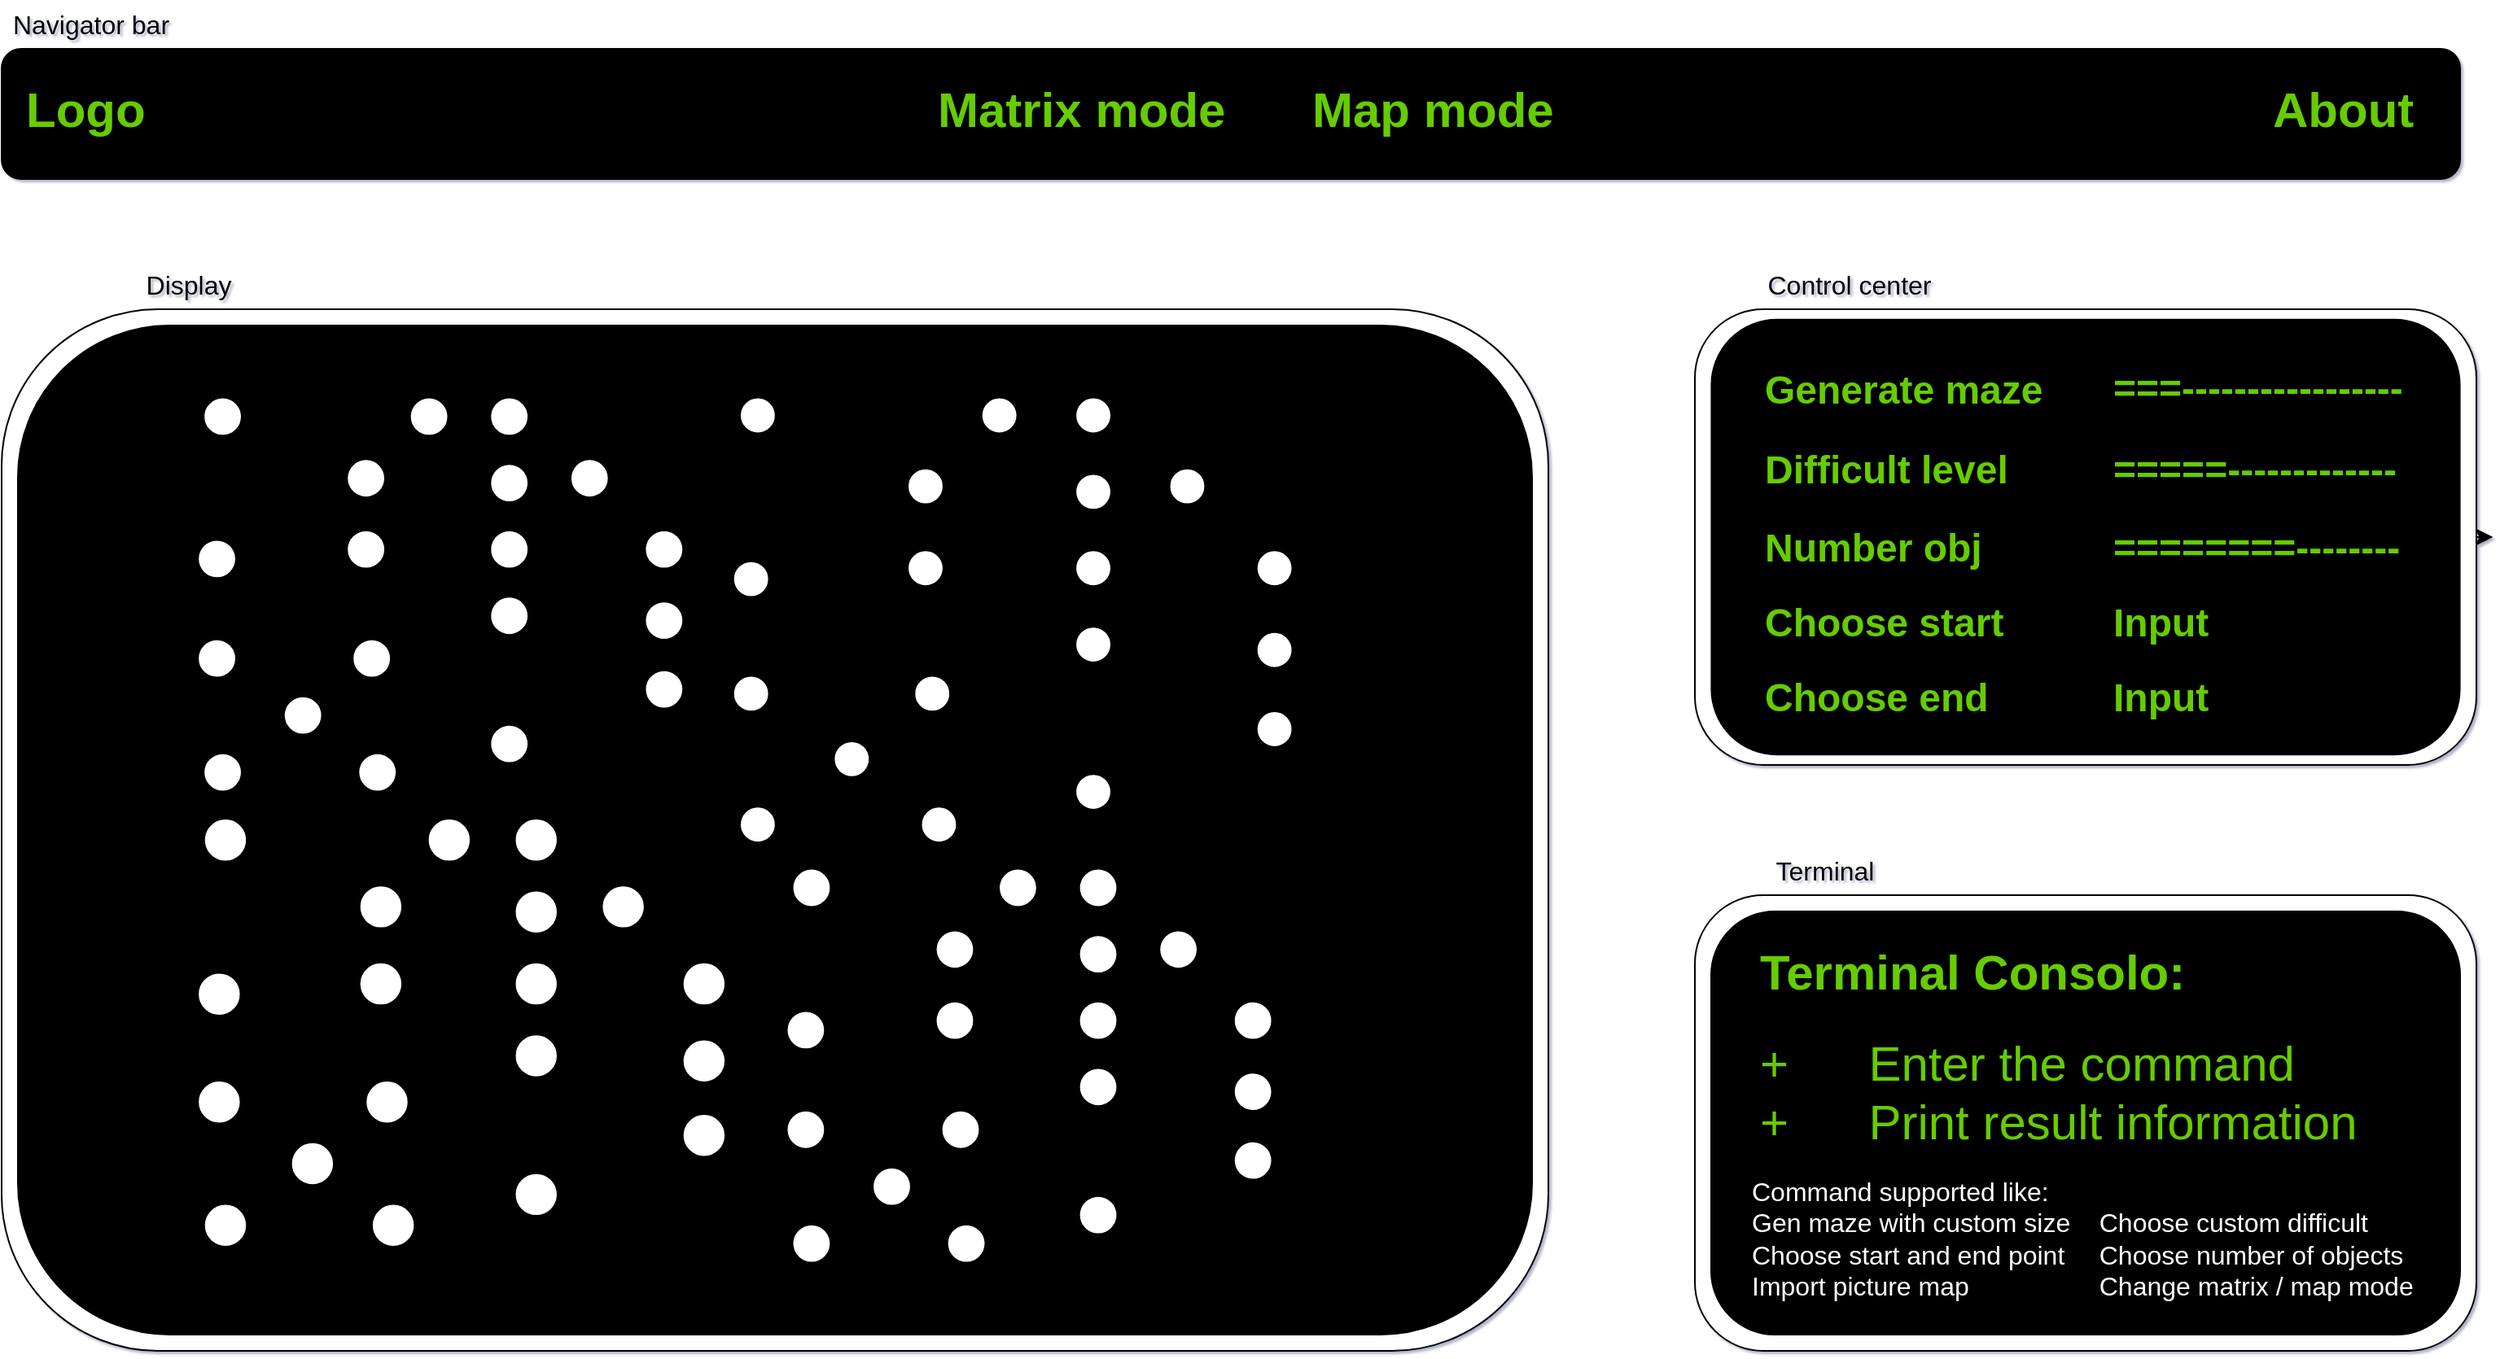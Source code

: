 <mxfile version="22.1.2" type="device">
  <diagram id="f-ujsQlKyLTTgw8P4Rnh" name="Main page">
    <mxGraphModel dx="4216" dy="1314" grid="1" gridSize="10" guides="1" tooltips="1" connect="1" arrows="1" fold="1" page="1" pageScale="1" pageWidth="1600" pageHeight="900" background="none" math="0" shadow="1">
      <root>
        <mxCell id="0" />
        <mxCell id="1" parent="0" />
        <mxCell id="HY5MIlHpiNVSWTgYacrG-8" value="" style="rounded=1;whiteSpace=wrap;html=1;fontSize=16;fillColor=#000000;" parent="1" vertex="1">
          <mxGeometry x="-1560" y="40" width="1510" height="80" as="geometry" />
        </mxCell>
        <mxCell id="HY5MIlHpiNVSWTgYacrG-10" value="&lt;h1 style=&quot;font-size: 30px;&quot;&gt;&lt;font color=&quot;#66cc00&quot;&gt;&lt;span style=&quot;background-color: rgb(0, 0, 0);&quot;&gt;Logo&lt;/span&gt;&lt;/font&gt;&lt;/h1&gt;" style="text;html=1;strokeColor=none;fillColor=none;spacing=5;spacingTop=-20;whiteSpace=wrap;overflow=hidden;rounded=0;fontSize=16;" parent="1" vertex="1">
          <mxGeometry x="-1550" y="50" width="100" height="60" as="geometry" />
        </mxCell>
        <mxCell id="HY5MIlHpiNVSWTgYacrG-78" value="" style="group" parent="1" vertex="1" connectable="0">
          <mxGeometry x="-520" y="560" width="480" height="280" as="geometry" />
        </mxCell>
        <mxCell id="HY5MIlHpiNVSWTgYacrG-5" value="" style="rounded=1;whiteSpace=wrap;html=1;fontSize=16;" parent="HY5MIlHpiNVSWTgYacrG-78" vertex="1">
          <mxGeometry width="480" height="280.0" as="geometry" />
        </mxCell>
        <mxCell id="HY5MIlHpiNVSWTgYacrG-7" value="" style="rounded=1;whiteSpace=wrap;html=1;fontSize=16;fillColor=#000000;" parent="HY5MIlHpiNVSWTgYacrG-78" vertex="1">
          <mxGeometry x="10" y="10" width="460" height="260" as="geometry" />
        </mxCell>
        <mxCell id="HY5MIlHpiNVSWTgYacrG-6" value="&lt;h1 style=&quot;font-size: 30px;&quot;&gt;&lt;font color=&quot;#66cc00&quot; style=&quot;font-size: 30px; background-color: rgb(0, 0, 0);&quot;&gt;Terminal Consolo:&lt;/font&gt;&lt;/h1&gt;&lt;div style=&quot;font-size: 30px;&quot;&gt;&lt;font color=&quot;#66cc00&quot; style=&quot;font-size: 30px; background-color: rgb(0, 0, 0);&quot;&gt;+&lt;span style=&quot;white-space: pre;&quot;&gt;&#x9;&lt;/span&gt;Enter the command&lt;/font&gt;&lt;/div&gt;&lt;div style=&quot;font-size: 30px;&quot;&gt;&lt;font color=&quot;#66cc00&quot; style=&quot;font-size: 30px; background-color: rgb(0, 0, 0);&quot;&gt;+&lt;span style=&quot;white-space: pre;&quot;&gt;&#x9;&lt;/span&gt;Print&amp;nbsp;result information&lt;/font&gt;&lt;/div&gt;" style="text;html=1;strokeColor=none;fillColor=none;spacing=5;spacingTop=-20;whiteSpace=wrap;overflow=hidden;rounded=0;fontSize=16;container=1;" parent="HY5MIlHpiNVSWTgYacrG-78" vertex="1">
          <mxGeometry x="35.0" y="20" width="412.5" height="221.02" as="geometry" />
        </mxCell>
        <mxCell id="CQpmv6fjkkNn1kjQWfjV-108" value="Command supported like:&amp;nbsp;&lt;br&gt;Gen maze with custom size&lt;span style=&quot;white-space: pre;&quot;&gt;&#x9;&lt;/span&gt;Choose custom difficult&lt;br&gt;Choose start and end point&amp;nbsp;&lt;span style=&quot;white-space: pre;&quot;&gt;&#x9;&lt;/span&gt;Choose number of objects&lt;br&gt;Import picture map&lt;span style=&quot;white-space: pre;&quot;&gt;&#x9;&lt;/span&gt;&lt;span style=&quot;white-space: pre;&quot;&gt;&#x9;&lt;/span&gt;&lt;span style=&quot;white-space: pre;&quot;&gt;&#x9;&lt;/span&gt;Change matrix / map mode&amp;nbsp;" style="text;html=1;align=left;verticalAlign=middle;whiteSpace=wrap;rounded=0;fontSize=16;fontColor=#FFFFFF;" parent="HY5MIlHpiNVSWTgYacrG-6" vertex="1">
          <mxGeometry x="-2.5" y="150.82" width="415" height="80" as="geometry" />
        </mxCell>
        <mxCell id="HY5MIlHpiNVSWTgYacrG-105" value="" style="group" parent="1" vertex="1" connectable="0">
          <mxGeometry x="-1560" y="200" width="950" height="640" as="geometry" />
        </mxCell>
        <mxCell id="HY5MIlHpiNVSWTgYacrG-75" value="" style="group" parent="HY5MIlHpiNVSWTgYacrG-105" vertex="1" connectable="0">
          <mxGeometry width="950" height="640.0" as="geometry" />
        </mxCell>
        <mxCell id="HY5MIlHpiNVSWTgYacrG-1" value="" style="rounded=1;whiteSpace=wrap;html=1;fontSize=16;" parent="HY5MIlHpiNVSWTgYacrG-75" vertex="1">
          <mxGeometry width="950" height="640.0" as="geometry" />
        </mxCell>
        <mxCell id="HY5MIlHpiNVSWTgYacrG-11" value="" style="rounded=1;whiteSpace=wrap;html=1;fontSize=16;fillColor=#000000;" parent="HY5MIlHpiNVSWTgYacrG-75" vertex="1">
          <mxGeometry x="10" y="10" width="930" height="620" as="geometry" />
        </mxCell>
        <mxCell id="HY5MIlHpiNVSWTgYacrG-104" value="" style="group" parent="HY5MIlHpiNVSWTgYacrG-105" vertex="1" connectable="0">
          <mxGeometry x="120.564" y="54.289" width="779.957" height="533.81" as="geometry" />
        </mxCell>
        <mxCell id="HY5MIlHpiNVSWTgYacrG-54" value="" style="ellipse;whiteSpace=wrap;html=1;aspect=fixed;fontSize=16;container=0;" parent="HY5MIlHpiNVSWTgYacrG-104" vertex="1">
          <mxGeometry x="332.919" width="21.917" height="21.917" as="geometry" />
        </mxCell>
        <mxCell id="HY5MIlHpiNVSWTgYacrG-55" value="" style="ellipse;whiteSpace=wrap;html=1;aspect=fixed;fontSize=16;container=0;" parent="HY5MIlHpiNVSWTgYacrG-104" vertex="1">
          <mxGeometry x="328.797" y="100.559" width="21.917" height="21.917" as="geometry" />
        </mxCell>
        <mxCell id="HY5MIlHpiNVSWTgYacrG-56" value="" style="ellipse;whiteSpace=wrap;html=1;aspect=fixed;fontSize=16;container=0;" parent="HY5MIlHpiNVSWTgYacrG-104" vertex="1">
          <mxGeometry x="440.084" y="170.951" width="21.917" height="21.917" as="geometry" />
        </mxCell>
        <mxCell id="HY5MIlHpiNVSWTgYacrG-57" value="" style="ellipse;whiteSpace=wrap;html=1;aspect=fixed;fontSize=16;container=0;" parent="HY5MIlHpiNVSWTgYacrG-104" vertex="1">
          <mxGeometry x="435.962" y="93.855" width="21.917" height="21.917" as="geometry" />
        </mxCell>
        <mxCell id="HY5MIlHpiNVSWTgYacrG-58" value="" style="ellipse;whiteSpace=wrap;html=1;aspect=fixed;fontSize=16;direction=south;container=0;" parent="HY5MIlHpiNVSWTgYacrG-104" vertex="1">
          <mxGeometry x="435.962" y="43.576" width="21.917" height="21.917" as="geometry" />
        </mxCell>
        <mxCell id="HY5MIlHpiNVSWTgYacrG-59" value="" style="ellipse;whiteSpace=wrap;html=1;aspect=fixed;fontSize=16;container=0;" parent="HY5MIlHpiNVSWTgYacrG-104" vertex="1">
          <mxGeometry x="539.005" y="93.855" width="21.917" height="21.917" as="geometry" />
        </mxCell>
        <mxCell id="HY5MIlHpiNVSWTgYacrG-60" value="" style="ellipse;whiteSpace=wrap;html=1;aspect=fixed;fontSize=16;container=0;" parent="HY5MIlHpiNVSWTgYacrG-104" vertex="1">
          <mxGeometry x="481.301" width="21.917" height="21.917" as="geometry" />
        </mxCell>
        <mxCell id="HY5MIlHpiNVSWTgYacrG-61" value="" style="ellipse;whiteSpace=wrap;html=1;aspect=fixed;fontSize=16;container=0;" parent="HY5MIlHpiNVSWTgYacrG-104" vertex="1">
          <mxGeometry x="539.005" y="46.928" width="21.917" height="21.917" as="geometry" />
        </mxCell>
        <mxCell id="HY5MIlHpiNVSWTgYacrG-62" value="" style="ellipse;whiteSpace=wrap;html=1;aspect=fixed;fontSize=16;container=0;" parent="HY5MIlHpiNVSWTgYacrG-104" vertex="1">
          <mxGeometry x="539.005" width="21.917" height="21.917" as="geometry" />
        </mxCell>
        <mxCell id="HY5MIlHpiNVSWTgYacrG-63" value="" style="ellipse;whiteSpace=wrap;html=1;aspect=fixed;fontSize=16;container=0;" parent="HY5MIlHpiNVSWTgYacrG-104" vertex="1">
          <mxGeometry x="444.205" y="251.399" width="21.917" height="21.917" as="geometry" />
        </mxCell>
        <mxCell id="HY5MIlHpiNVSWTgYacrG-64" value="" style="ellipse;whiteSpace=wrap;html=1;aspect=fixed;fontSize=16;container=0;" parent="HY5MIlHpiNVSWTgYacrG-104" vertex="1">
          <mxGeometry x="390.623" y="211.175" width="21.917" height="21.917" as="geometry" />
        </mxCell>
        <mxCell id="HY5MIlHpiNVSWTgYacrG-65" value="" style="ellipse;whiteSpace=wrap;html=1;aspect=fixed;fontSize=16;container=0;" parent="HY5MIlHpiNVSWTgYacrG-104" vertex="1">
          <mxGeometry x="332.919" y="251.399" width="21.917" height="21.917" as="geometry" />
        </mxCell>
        <mxCell id="HY5MIlHpiNVSWTgYacrG-66" value="" style="ellipse;whiteSpace=wrap;html=1;aspect=fixed;fontSize=16;container=0;" parent="HY5MIlHpiNVSWTgYacrG-104" vertex="1">
          <mxGeometry x="539.005" y="231.287" width="21.917" height="21.917" as="geometry" />
        </mxCell>
        <mxCell id="HY5MIlHpiNVSWTgYacrG-67" value="" style="ellipse;whiteSpace=wrap;html=1;aspect=fixed;fontSize=16;container=0;" parent="HY5MIlHpiNVSWTgYacrG-104" vertex="1">
          <mxGeometry x="596.709" y="43.576" width="21.917" height="21.917" as="geometry" />
        </mxCell>
        <mxCell id="HY5MIlHpiNVSWTgYacrG-68" value="" style="ellipse;whiteSpace=wrap;html=1;aspect=fixed;fontSize=16;container=0;" parent="HY5MIlHpiNVSWTgYacrG-104" vertex="1">
          <mxGeometry x="650.292" y="192.739" width="21.917" height="21.917" as="geometry" />
        </mxCell>
        <mxCell id="HY5MIlHpiNVSWTgYacrG-69" value="" style="ellipse;whiteSpace=wrap;html=1;aspect=fixed;fontSize=16;container=0;" parent="HY5MIlHpiNVSWTgYacrG-104" vertex="1">
          <mxGeometry x="650.292" y="144.135" width="21.917" height="21.917" as="geometry" />
        </mxCell>
        <mxCell id="HY5MIlHpiNVSWTgYacrG-70" value="" style="ellipse;whiteSpace=wrap;html=1;aspect=fixed;fontSize=16;container=0;" parent="HY5MIlHpiNVSWTgYacrG-104" vertex="1">
          <mxGeometry x="650.292" y="93.855" width="21.917" height="21.917" as="geometry" />
        </mxCell>
        <mxCell id="HY5MIlHpiNVSWTgYacrG-71" value="" style="ellipse;whiteSpace=wrap;html=1;aspect=fixed;fontSize=16;container=0;" parent="HY5MIlHpiNVSWTgYacrG-104" vertex="1">
          <mxGeometry x="328.797" y="170.951" width="21.917" height="21.917" as="geometry" />
        </mxCell>
        <mxCell id="HY5MIlHpiNVSWTgYacrG-72" value="" style="ellipse;whiteSpace=wrap;html=1;aspect=fixed;fontSize=16;container=0;" parent="HY5MIlHpiNVSWTgYacrG-104" vertex="1">
          <mxGeometry x="539.005" y="140.783" width="21.917" height="21.917" as="geometry" />
        </mxCell>
        <mxCell id="HY5MIlHpiNVSWTgYacrG-34" value="" style="ellipse;whiteSpace=wrap;html=1;aspect=fixed;fontSize=16;container=0;" parent="HY5MIlHpiNVSWTgYacrG-104" vertex="1">
          <mxGeometry x="3.521" width="23.397" height="23.397" as="geometry" />
        </mxCell>
        <mxCell id="HY5MIlHpiNVSWTgYacrG-35" value="" style="ellipse;whiteSpace=wrap;html=1;aspect=fixed;fontSize=16;container=0;" parent="HY5MIlHpiNVSWTgYacrG-104" vertex="1">
          <mxGeometry y="87.413" width="23.397" height="23.397" as="geometry" />
        </mxCell>
        <mxCell id="HY5MIlHpiNVSWTgYacrG-36" value="" style="ellipse;whiteSpace=wrap;html=1;aspect=fixed;fontSize=16;container=0;" parent="HY5MIlHpiNVSWTgYacrG-104" vertex="1">
          <mxGeometry x="95.069" y="148.602" width="23.397" height="23.397" as="geometry" />
        </mxCell>
        <mxCell id="HY5MIlHpiNVSWTgYacrG-37" value="" style="ellipse;whiteSpace=wrap;html=1;aspect=fixed;fontSize=16;container=0;" parent="HY5MIlHpiNVSWTgYacrG-104" vertex="1">
          <mxGeometry x="91.548" y="81.586" width="23.397" height="23.397" as="geometry" />
        </mxCell>
        <mxCell id="HY5MIlHpiNVSWTgYacrG-38" value="" style="ellipse;whiteSpace=wrap;html=1;aspect=fixed;fontSize=16;container=0;" parent="HY5MIlHpiNVSWTgYacrG-104" vertex="1">
          <mxGeometry x="91.548" y="37.879" width="23.397" height="23.397" as="geometry" />
        </mxCell>
        <mxCell id="HY5MIlHpiNVSWTgYacrG-39" value="" style="ellipse;whiteSpace=wrap;html=1;aspect=fixed;fontSize=16;container=0;" parent="HY5MIlHpiNVSWTgYacrG-104" vertex="1">
          <mxGeometry x="179.574" y="81.586" width="23.397" height="23.397" as="geometry" />
        </mxCell>
        <mxCell id="HY5MIlHpiNVSWTgYacrG-40" value="" style="ellipse;whiteSpace=wrap;html=1;aspect=fixed;fontSize=16;container=0;" parent="HY5MIlHpiNVSWTgYacrG-104" vertex="1">
          <mxGeometry x="130.279" width="23.397" height="23.397" as="geometry" />
        </mxCell>
        <mxCell id="HY5MIlHpiNVSWTgYacrG-41" value="" style="ellipse;whiteSpace=wrap;html=1;aspect=fixed;fontSize=16;container=0;" parent="HY5MIlHpiNVSWTgYacrG-104" vertex="1">
          <mxGeometry x="179.574" y="40.793" width="23.397" height="23.397" as="geometry" />
        </mxCell>
        <mxCell id="HY5MIlHpiNVSWTgYacrG-42" value="" style="ellipse;whiteSpace=wrap;html=1;aspect=fixed;fontSize=16;container=0;" parent="HY5MIlHpiNVSWTgYacrG-104" vertex="1">
          <mxGeometry x="179.574" width="23.397" height="23.397" as="geometry" />
        </mxCell>
        <mxCell id="HY5MIlHpiNVSWTgYacrG-43" value="" style="ellipse;whiteSpace=wrap;html=1;aspect=fixed;fontSize=16;container=0;" parent="HY5MIlHpiNVSWTgYacrG-104" vertex="1">
          <mxGeometry x="98.59" y="218.533" width="23.397" height="23.397" as="geometry" />
        </mxCell>
        <mxCell id="HY5MIlHpiNVSWTgYacrG-44" value="" style="ellipse;whiteSpace=wrap;html=1;aspect=fixed;fontSize=16;container=0;" parent="HY5MIlHpiNVSWTgYacrG-104" vertex="1">
          <mxGeometry x="52.816" y="183.568" width="23.397" height="23.397" as="geometry" />
        </mxCell>
        <mxCell id="HY5MIlHpiNVSWTgYacrG-45" value="" style="ellipse;whiteSpace=wrap;html=1;aspect=fixed;fontSize=16;container=0;" parent="HY5MIlHpiNVSWTgYacrG-104" vertex="1">
          <mxGeometry x="3.521" y="218.533" width="23.397" height="23.397" as="geometry" />
        </mxCell>
        <mxCell id="HY5MIlHpiNVSWTgYacrG-46" value="" style="ellipse;whiteSpace=wrap;html=1;aspect=fixed;fontSize=16;container=0;" parent="HY5MIlHpiNVSWTgYacrG-104" vertex="1">
          <mxGeometry x="179.574" y="201.05" width="23.397" height="23.397" as="geometry" />
        </mxCell>
        <mxCell id="HY5MIlHpiNVSWTgYacrG-47" value="" style="ellipse;whiteSpace=wrap;html=1;aspect=fixed;fontSize=16;container=0;" parent="HY5MIlHpiNVSWTgYacrG-104" vertex="1">
          <mxGeometry x="228.869" y="37.879" width="23.397" height="23.397" as="geometry" />
        </mxCell>
        <mxCell id="HY5MIlHpiNVSWTgYacrG-48" value="" style="ellipse;whiteSpace=wrap;html=1;aspect=fixed;fontSize=16;container=0;" parent="HY5MIlHpiNVSWTgYacrG-104" vertex="1">
          <mxGeometry x="274.643" y="167.542" width="23.397" height="23.397" as="geometry" />
        </mxCell>
        <mxCell id="HY5MIlHpiNVSWTgYacrG-49" value="" style="ellipse;whiteSpace=wrap;html=1;aspect=fixed;fontSize=16;container=0;" parent="HY5MIlHpiNVSWTgYacrG-104" vertex="1">
          <mxGeometry x="274.643" y="125.292" width="23.397" height="23.397" as="geometry" />
        </mxCell>
        <mxCell id="HY5MIlHpiNVSWTgYacrG-50" value="" style="ellipse;whiteSpace=wrap;html=1;aspect=fixed;fontSize=16;container=0;" parent="HY5MIlHpiNVSWTgYacrG-104" vertex="1">
          <mxGeometry x="274.643" y="81.586" width="23.397" height="23.397" as="geometry" />
        </mxCell>
        <mxCell id="HY5MIlHpiNVSWTgYacrG-51" value="" style="ellipse;whiteSpace=wrap;html=1;aspect=fixed;fontSize=16;container=0;" parent="HY5MIlHpiNVSWTgYacrG-104" vertex="1">
          <mxGeometry y="148.602" width="23.397" height="23.397" as="geometry" />
        </mxCell>
        <mxCell id="HY5MIlHpiNVSWTgYacrG-52" value="" style="ellipse;whiteSpace=wrap;html=1;aspect=fixed;fontSize=16;container=0;" parent="HY5MIlHpiNVSWTgYacrG-104" vertex="1">
          <mxGeometry x="179.574" y="122.378" width="23.397" height="23.397" as="geometry" />
        </mxCell>
        <mxCell id="HY5MIlHpiNVSWTgYacrG-12" value="" style="ellipse;whiteSpace=wrap;html=1;aspect=fixed;fontSize=16;container=0;" parent="HY5MIlHpiNVSWTgYacrG-104" vertex="1">
          <mxGeometry x="3.817" y="258.762" width="26.211" height="26.211" as="geometry" />
        </mxCell>
        <mxCell id="HY5MIlHpiNVSWTgYacrG-13" value="" style="ellipse;whiteSpace=wrap;html=1;aspect=fixed;fontSize=16;container=0;" parent="HY5MIlHpiNVSWTgYacrG-104" vertex="1">
          <mxGeometry y="353.446" width="26.211" height="26.211" as="geometry" />
        </mxCell>
        <mxCell id="HY5MIlHpiNVSWTgYacrG-14" value="" style="ellipse;whiteSpace=wrap;html=1;aspect=fixed;fontSize=16;container=0;" parent="HY5MIlHpiNVSWTgYacrG-104" vertex="1">
          <mxGeometry x="103.072" y="419.725" width="26.211" height="26.211" as="geometry" />
        </mxCell>
        <mxCell id="HY5MIlHpiNVSWTgYacrG-15" value="" style="ellipse;whiteSpace=wrap;html=1;aspect=fixed;fontSize=16;container=0;" parent="HY5MIlHpiNVSWTgYacrG-104" vertex="1">
          <mxGeometry x="99.255" y="347.134" width="26.211" height="26.211" as="geometry" />
        </mxCell>
        <mxCell id="HY5MIlHpiNVSWTgYacrG-16" value="" style="ellipse;whiteSpace=wrap;html=1;aspect=fixed;fontSize=16;container=0;" parent="HY5MIlHpiNVSWTgYacrG-104" vertex="1">
          <mxGeometry x="99.255" y="299.792" width="26.211" height="26.211" as="geometry" />
        </mxCell>
        <mxCell id="HY5MIlHpiNVSWTgYacrG-17" value="" style="ellipse;whiteSpace=wrap;html=1;aspect=fixed;fontSize=16;container=0;" parent="HY5MIlHpiNVSWTgYacrG-104" vertex="1">
          <mxGeometry x="194.692" y="347.134" width="26.211" height="26.211" as="geometry" />
        </mxCell>
        <mxCell id="HY5MIlHpiNVSWTgYacrG-18" value="" style="ellipse;whiteSpace=wrap;html=1;aspect=fixed;fontSize=16;container=0;" parent="HY5MIlHpiNVSWTgYacrG-104" vertex="1">
          <mxGeometry x="141.247" y="258.762" width="26.211" height="26.211" as="geometry" />
        </mxCell>
        <mxCell id="HY5MIlHpiNVSWTgYacrG-19" value="" style="ellipse;whiteSpace=wrap;html=1;aspect=fixed;fontSize=16;container=0;" parent="HY5MIlHpiNVSWTgYacrG-104" vertex="1">
          <mxGeometry x="194.692" y="302.948" width="26.211" height="26.211" as="geometry" />
        </mxCell>
        <mxCell id="HY5MIlHpiNVSWTgYacrG-20" value="" style="ellipse;whiteSpace=wrap;html=1;aspect=fixed;fontSize=16;container=0;" parent="HY5MIlHpiNVSWTgYacrG-104" vertex="1">
          <mxGeometry x="194.692" y="258.762" width="26.211" height="26.211" as="geometry" />
        </mxCell>
        <mxCell id="HY5MIlHpiNVSWTgYacrG-21" value="" style="ellipse;whiteSpace=wrap;html=1;aspect=fixed;fontSize=16;container=0;" parent="HY5MIlHpiNVSWTgYacrG-104" vertex="1">
          <mxGeometry x="106.89" y="495.473" width="26.211" height="26.211" as="geometry" />
        </mxCell>
        <mxCell id="HY5MIlHpiNVSWTgYacrG-22" value="" style="ellipse;whiteSpace=wrap;html=1;aspect=fixed;fontSize=16;container=0;" parent="HY5MIlHpiNVSWTgYacrG-104" vertex="1">
          <mxGeometry x="57.262" y="457.599" width="26.211" height="26.211" as="geometry" />
        </mxCell>
        <mxCell id="HY5MIlHpiNVSWTgYacrG-23" value="" style="ellipse;whiteSpace=wrap;html=1;aspect=fixed;fontSize=16;container=0;" parent="HY5MIlHpiNVSWTgYacrG-104" vertex="1">
          <mxGeometry x="3.817" y="495.473" width="26.211" height="26.211" as="geometry" />
        </mxCell>
        <mxCell id="HY5MIlHpiNVSWTgYacrG-24" value="" style="ellipse;whiteSpace=wrap;html=1;aspect=fixed;fontSize=16;container=0;" parent="HY5MIlHpiNVSWTgYacrG-104" vertex="1">
          <mxGeometry x="194.692" y="476.536" width="26.211" height="26.211" as="geometry" />
        </mxCell>
        <mxCell id="HY5MIlHpiNVSWTgYacrG-25" value="" style="ellipse;whiteSpace=wrap;html=1;aspect=fixed;fontSize=16;container=0;" parent="HY5MIlHpiNVSWTgYacrG-104" vertex="1">
          <mxGeometry x="248.137" y="299.792" width="26.211" height="26.211" as="geometry" />
        </mxCell>
        <mxCell id="HY5MIlHpiNVSWTgYacrG-26" value="" style="ellipse;whiteSpace=wrap;html=1;aspect=fixed;fontSize=16;container=0;" parent="HY5MIlHpiNVSWTgYacrG-104" vertex="1">
          <mxGeometry x="297.765" y="440.24" width="26.211" height="26.211" as="geometry" />
        </mxCell>
        <mxCell id="HY5MIlHpiNVSWTgYacrG-27" value="" style="ellipse;whiteSpace=wrap;html=1;aspect=fixed;fontSize=16;container=0;" parent="HY5MIlHpiNVSWTgYacrG-104" vertex="1">
          <mxGeometry x="297.765" y="394.476" width="26.211" height="26.211" as="geometry" />
        </mxCell>
        <mxCell id="HY5MIlHpiNVSWTgYacrG-28" value="" style="ellipse;whiteSpace=wrap;html=1;aspect=fixed;fontSize=16;container=0;" parent="HY5MIlHpiNVSWTgYacrG-104" vertex="1">
          <mxGeometry x="297.765" y="347.134" width="26.211" height="26.211" as="geometry" />
        </mxCell>
        <mxCell id="HY5MIlHpiNVSWTgYacrG-29" value="" style="ellipse;whiteSpace=wrap;html=1;aspect=fixed;fontSize=16;container=0;" parent="HY5MIlHpiNVSWTgYacrG-104" vertex="1">
          <mxGeometry y="419.725" width="26.211" height="26.211" as="geometry" />
        </mxCell>
        <mxCell id="HY5MIlHpiNVSWTgYacrG-30" value="" style="ellipse;whiteSpace=wrap;html=1;aspect=fixed;fontSize=16;container=0;" parent="HY5MIlHpiNVSWTgYacrG-104" vertex="1">
          <mxGeometry x="194.692" y="391.32" width="26.211" height="26.211" as="geometry" />
        </mxCell>
        <mxCell id="HY5MIlHpiNVSWTgYacrG-85" value="" style="ellipse;whiteSpace=wrap;html=1;aspect=fixed;fontSize=16;container=0;" parent="HY5MIlHpiNVSWTgYacrG-104" vertex="1">
          <mxGeometry x="365.198" y="289.524" width="23.397" height="23.397" as="geometry" />
        </mxCell>
        <mxCell id="HY5MIlHpiNVSWTgYacrG-86" value="" style="ellipse;whiteSpace=wrap;html=1;aspect=fixed;fontSize=16;container=0;" parent="HY5MIlHpiNVSWTgYacrG-104" vertex="1">
          <mxGeometry x="361.677" y="376.937" width="23.397" height="23.397" as="geometry" />
        </mxCell>
        <mxCell id="HY5MIlHpiNVSWTgYacrG-87" value="" style="ellipse;whiteSpace=wrap;html=1;aspect=fixed;fontSize=16;container=0;" parent="HY5MIlHpiNVSWTgYacrG-104" vertex="1">
          <mxGeometry x="456.745" y="438.126" width="23.397" height="23.397" as="geometry" />
        </mxCell>
        <mxCell id="HY5MIlHpiNVSWTgYacrG-88" value="" style="ellipse;whiteSpace=wrap;html=1;aspect=fixed;fontSize=16;container=0;" parent="HY5MIlHpiNVSWTgYacrG-104" vertex="1">
          <mxGeometry x="453.224" y="371.109" width="23.397" height="23.397" as="geometry" />
        </mxCell>
        <mxCell id="HY5MIlHpiNVSWTgYacrG-89" value="" style="ellipse;whiteSpace=wrap;html=1;aspect=fixed;fontSize=16;container=0;" parent="HY5MIlHpiNVSWTgYacrG-104" vertex="1">
          <mxGeometry x="453.224" y="327.403" width="23.397" height="23.397" as="geometry" />
        </mxCell>
        <mxCell id="HY5MIlHpiNVSWTgYacrG-90" value="" style="ellipse;whiteSpace=wrap;html=1;aspect=fixed;fontSize=16;container=0;" parent="HY5MIlHpiNVSWTgYacrG-104" vertex="1">
          <mxGeometry x="541.251" y="371.109" width="23.397" height="23.397" as="geometry" />
        </mxCell>
        <mxCell id="HY5MIlHpiNVSWTgYacrG-91" value="" style="ellipse;whiteSpace=wrap;html=1;aspect=fixed;fontSize=16;container=0;" parent="HY5MIlHpiNVSWTgYacrG-104" vertex="1">
          <mxGeometry x="491.956" y="289.524" width="23.397" height="23.397" as="geometry" />
        </mxCell>
        <mxCell id="HY5MIlHpiNVSWTgYacrG-92" value="" style="ellipse;whiteSpace=wrap;html=1;aspect=fixed;fontSize=16;container=0;" parent="HY5MIlHpiNVSWTgYacrG-104" vertex="1">
          <mxGeometry x="541.251" y="330.317" width="23.397" height="23.397" as="geometry" />
        </mxCell>
        <mxCell id="HY5MIlHpiNVSWTgYacrG-93" value="" style="ellipse;whiteSpace=wrap;html=1;aspect=fixed;fontSize=16;container=0;" parent="HY5MIlHpiNVSWTgYacrG-104" vertex="1">
          <mxGeometry x="541.251" y="289.524" width="23.397" height="23.397" as="geometry" />
        </mxCell>
        <mxCell id="HY5MIlHpiNVSWTgYacrG-94" value="" style="ellipse;whiteSpace=wrap;html=1;aspect=fixed;fontSize=16;container=0;" parent="HY5MIlHpiNVSWTgYacrG-104" vertex="1">
          <mxGeometry x="460.266" y="508.057" width="23.397" height="23.397" as="geometry" />
        </mxCell>
        <mxCell id="HY5MIlHpiNVSWTgYacrG-95" value="" style="ellipse;whiteSpace=wrap;html=1;aspect=fixed;fontSize=16;container=0;" parent="HY5MIlHpiNVSWTgYacrG-104" vertex="1">
          <mxGeometry x="414.493" y="473.092" width="23.397" height="23.397" as="geometry" />
        </mxCell>
        <mxCell id="HY5MIlHpiNVSWTgYacrG-96" value="" style="ellipse;whiteSpace=wrap;html=1;aspect=fixed;fontSize=16;container=0;" parent="HY5MIlHpiNVSWTgYacrG-104" vertex="1">
          <mxGeometry x="365.198" y="508.057" width="23.397" height="23.397" as="geometry" />
        </mxCell>
        <mxCell id="HY5MIlHpiNVSWTgYacrG-97" value="" style="ellipse;whiteSpace=wrap;html=1;aspect=fixed;fontSize=16;container=0;" parent="HY5MIlHpiNVSWTgYacrG-104" vertex="1">
          <mxGeometry x="541.251" y="490.574" width="23.397" height="23.397" as="geometry" />
        </mxCell>
        <mxCell id="HY5MIlHpiNVSWTgYacrG-98" value="" style="ellipse;whiteSpace=wrap;html=1;aspect=fixed;fontSize=16;container=0;" parent="HY5MIlHpiNVSWTgYacrG-104" vertex="1">
          <mxGeometry x="590.546" y="327.403" width="23.397" height="23.397" as="geometry" />
        </mxCell>
        <mxCell id="HY5MIlHpiNVSWTgYacrG-99" value="" style="ellipse;whiteSpace=wrap;html=1;aspect=fixed;fontSize=16;container=0;" parent="HY5MIlHpiNVSWTgYacrG-104" vertex="1">
          <mxGeometry x="636.319" y="457.066" width="23.397" height="23.397" as="geometry" />
        </mxCell>
        <mxCell id="HY5MIlHpiNVSWTgYacrG-100" value="" style="ellipse;whiteSpace=wrap;html=1;aspect=fixed;fontSize=16;container=0;" parent="HY5MIlHpiNVSWTgYacrG-104" vertex="1">
          <mxGeometry x="636.319" y="414.816" width="23.397" height="23.397" as="geometry" />
        </mxCell>
        <mxCell id="HY5MIlHpiNVSWTgYacrG-101" value="" style="ellipse;whiteSpace=wrap;html=1;aspect=fixed;fontSize=16;container=0;" parent="HY5MIlHpiNVSWTgYacrG-104" vertex="1">
          <mxGeometry x="636.319" y="371.109" width="23.397" height="23.397" as="geometry" />
        </mxCell>
        <mxCell id="HY5MIlHpiNVSWTgYacrG-102" value="" style="ellipse;whiteSpace=wrap;html=1;aspect=fixed;fontSize=16;container=0;" parent="HY5MIlHpiNVSWTgYacrG-104" vertex="1">
          <mxGeometry x="361.677" y="438.126" width="23.397" height="23.397" as="geometry" />
        </mxCell>
        <mxCell id="HY5MIlHpiNVSWTgYacrG-103" value="" style="ellipse;whiteSpace=wrap;html=1;aspect=fixed;fontSize=16;container=0;" parent="HY5MIlHpiNVSWTgYacrG-104" vertex="1">
          <mxGeometry x="541.251" y="411.902" width="23.397" height="23.397" as="geometry" />
        </mxCell>
        <mxCell id="CQpmv6fjkkNn1kjQWfjV-24" value="Frame of pictures send from Python program" style="text;html=1;strokeColor=none;fillColor=none;align=center;verticalAlign=middle;whiteSpace=wrap;rounded=0;fontSize=16;" parent="HY5MIlHpiNVSWTgYacrG-104" vertex="1">
          <mxGeometry x="582.04" y="227.001" width="197.917" height="90" as="geometry" />
        </mxCell>
        <mxCell id="HY5MIlHpiNVSWTgYacrG-107" value="" style="group;align=left;" parent="1" vertex="1" connectable="0">
          <mxGeometry x="-520" y="200" width="480" height="280" as="geometry" />
        </mxCell>
        <mxCell id="CQpmv6fjkkNn1kjQWfjV-23" style="edgeStyle=none;curved=1;rounded=0;orthogonalLoop=1;jettySize=auto;html=1;exitX=1;exitY=0.5;exitDx=0;exitDy=0;fontSize=12;startSize=8;endSize=8;" parent="HY5MIlHpiNVSWTgYacrG-107" source="HY5MIlHpiNVSWTgYacrG-4" edge="1">
          <mxGeometry relative="1" as="geometry">
            <mxPoint x="490.213" y="140" as="targetPoint" />
          </mxGeometry>
        </mxCell>
        <mxCell id="HY5MIlHpiNVSWTgYacrG-4" value="" style="rounded=1;whiteSpace=wrap;html=1;fontSize=16;" parent="HY5MIlHpiNVSWTgYacrG-107" vertex="1">
          <mxGeometry width="480.0" height="280" as="geometry" />
        </mxCell>
        <mxCell id="HY5MIlHpiNVSWTgYacrG-106" value="" style="rounded=1;whiteSpace=wrap;html=1;fontSize=16;fillColor=#000000;" parent="HY5MIlHpiNVSWTgYacrG-107" vertex="1">
          <mxGeometry x="10.213" y="6.364" width="459.574" height="267.273" as="geometry" />
        </mxCell>
        <mxCell id="CQpmv6fjkkNn1kjQWfjV-1" value="&lt;b&gt;&lt;font style=&quot;font-size: 24px;&quot;&gt;Generate maze&lt;/font&gt;&lt;/b&gt;" style="text;html=1;strokeColor=none;fillColor=none;align=left;verticalAlign=middle;whiteSpace=wrap;rounded=0;fontSize=23;fontColor=#66CC00;labelBorderColor=none;" parent="HY5MIlHpiNVSWTgYacrG-107" vertex="1">
          <mxGeometry x="40.851" y="30" width="183.83" height="40" as="geometry" />
        </mxCell>
        <mxCell id="CQpmv6fjkkNn1kjQWfjV-12" value="&lt;b&gt;&lt;font style=&quot;font-size: 24px;&quot;&gt;Choose end&lt;/font&gt;&lt;/b&gt;" style="text;html=1;strokeColor=none;fillColor=none;align=left;verticalAlign=middle;whiteSpace=wrap;rounded=0;fontSize=23;fontColor=#66CC00;labelBorderColor=none;" parent="HY5MIlHpiNVSWTgYacrG-107" vertex="1">
          <mxGeometry x="40.851" y="220.002" width="183.83" height="38.182" as="geometry" />
        </mxCell>
        <mxCell id="CQpmv6fjkkNn1kjQWfjV-11" value="&lt;b&gt;&lt;font style=&quot;font-size: 24px;&quot;&gt;Choose start&lt;/font&gt;&lt;/b&gt;" style="text;html=1;strokeColor=none;fillColor=none;align=left;verticalAlign=middle;whiteSpace=wrap;rounded=0;fontSize=23;fontColor=#66CC00;labelBorderColor=none;" parent="HY5MIlHpiNVSWTgYacrG-107" vertex="1">
          <mxGeometry x="40.851" y="173.822" width="183.83" height="38.182" as="geometry" />
        </mxCell>
        <mxCell id="CQpmv6fjkkNn1kjQWfjV-10" value="&lt;span style=&quot;font-size: 24px;&quot;&gt;&lt;b&gt;===-----------------&lt;/b&gt;&lt;/span&gt;" style="text;html=1;strokeColor=none;fillColor=none;align=left;verticalAlign=middle;whiteSpace=wrap;rounded=0;fontSize=23;fontColor=#66CC00;labelBorderColor=none;" parent="HY5MIlHpiNVSWTgYacrG-107" vertex="1">
          <mxGeometry x="255.319" y="30.002" width="183.83" height="38.182" as="geometry" />
        </mxCell>
        <mxCell id="CQpmv6fjkkNn1kjQWfjV-15" value="&lt;b&gt;&lt;font style=&quot;font-size: 24px;&quot;&gt;Input&lt;/font&gt;&lt;/b&gt;" style="text;html=1;strokeColor=none;fillColor=none;align=left;verticalAlign=middle;whiteSpace=wrap;rounded=0;fontSize=23;fontColor=#66CC00;labelBorderColor=none;" parent="HY5MIlHpiNVSWTgYacrG-107" vertex="1">
          <mxGeometry x="255.319" y="220.002" width="183.83" height="38.182" as="geometry" />
        </mxCell>
        <mxCell id="CQpmv6fjkkNn1kjQWfjV-16" value="&lt;b&gt;&lt;font style=&quot;font-size: 24px;&quot;&gt;Input&lt;/font&gt;&lt;/b&gt;" style="text;html=1;strokeColor=none;fillColor=none;align=left;verticalAlign=middle;whiteSpace=wrap;rounded=0;fontSize=23;fontColor=#66CC00;labelBorderColor=none;" parent="HY5MIlHpiNVSWTgYacrG-107" vertex="1">
          <mxGeometry x="255.319" y="173.822" width="183.83" height="38.182" as="geometry" />
        </mxCell>
        <mxCell id="CQpmv6fjkkNn1kjQWfjV-17" value="&lt;b&gt;&lt;font style=&quot;font-size: 24px;&quot;&gt;=====-------------&lt;/font&gt;&lt;/b&gt;" style="text;html=1;strokeColor=none;fillColor=none;align=left;verticalAlign=middle;whiteSpace=wrap;rounded=0;fontSize=23;fontColor=#66CC00;labelBorderColor=none;" parent="HY5MIlHpiNVSWTgYacrG-107" vertex="1">
          <mxGeometry x="255.319" y="80.002" width="183.83" height="38.182" as="geometry" />
        </mxCell>
        <mxCell id="CQpmv6fjkkNn1kjQWfjV-22" value="&lt;b&gt;&lt;font style=&quot;font-size: 24px;&quot;&gt;Difficult level&lt;/font&gt;&lt;/b&gt;" style="text;html=1;strokeColor=none;fillColor=none;align=left;verticalAlign=middle;whiteSpace=wrap;rounded=0;fontSize=23;fontColor=#66CC00;labelBorderColor=none;" parent="HY5MIlHpiNVSWTgYacrG-107" vertex="1">
          <mxGeometry x="40.851" y="80.002" width="183.83" height="38.182" as="geometry" />
        </mxCell>
        <mxCell id="CQpmv6fjkkNn1kjQWfjV-109" value="&lt;b&gt;&lt;font style=&quot;font-size: 24px;&quot;&gt;Number obj&lt;/font&gt;&lt;/b&gt;" style="text;html=1;strokeColor=none;fillColor=none;align=left;verticalAlign=middle;whiteSpace=wrap;rounded=0;fontSize=23;fontColor=#66CC00;labelBorderColor=none;" parent="HY5MIlHpiNVSWTgYacrG-107" vertex="1">
          <mxGeometry x="40.851" y="128.182" width="183.83" height="38.182" as="geometry" />
        </mxCell>
        <mxCell id="CQpmv6fjkkNn1kjQWfjV-123" value="&lt;b&gt;&lt;font style=&quot;font-size: 24px;&quot;&gt;========--------&lt;/font&gt;&lt;/b&gt;" style="text;html=1;strokeColor=none;fillColor=none;align=left;verticalAlign=middle;whiteSpace=wrap;rounded=0;fontSize=23;fontColor=#66CC00;labelBorderColor=none;" parent="HY5MIlHpiNVSWTgYacrG-107" vertex="1">
          <mxGeometry x="255.319" y="128.182" width="183.83" height="38.182" as="geometry" />
        </mxCell>
        <mxCell id="CQpmv6fjkkNn1kjQWfjV-18" value="&lt;h1 style=&quot;font-size: 30px;&quot;&gt;&lt;font color=&quot;#66cc00&quot;&gt;&lt;span style=&quot;background-color: rgb(0, 0, 0);&quot;&gt;About&amp;nbsp;&lt;/span&gt;&lt;/font&gt;&lt;/h1&gt;" style="text;html=1;strokeColor=none;fillColor=none;spacing=5;spacingTop=-20;whiteSpace=wrap;overflow=hidden;rounded=0;fontSize=16;" parent="1" vertex="1">
          <mxGeometry x="-170" y="50" width="110" height="60" as="geometry" />
        </mxCell>
        <mxCell id="CQpmv6fjkkNn1kjQWfjV-19" value="&lt;h1 style=&quot;font-size: 30px;&quot;&gt;&lt;font color=&quot;#66cc00&quot;&gt;&lt;span style=&quot;background-color: rgb(0, 0, 0);&quot;&gt;Matrix mode&lt;/span&gt;&lt;/font&gt;&lt;/h1&gt;" style="text;html=1;strokeColor=none;fillColor=none;spacing=5;spacingTop=-20;whiteSpace=wrap;overflow=hidden;rounded=0;fontSize=16;" parent="1" vertex="1">
          <mxGeometry x="-990" y="50" width="200" height="60" as="geometry" />
        </mxCell>
        <mxCell id="CQpmv6fjkkNn1kjQWfjV-20" value="&lt;h1 style=&quot;font-size: 30px;&quot;&gt;&lt;font color=&quot;#66cc00&quot;&gt;&lt;span style=&quot;background-color: rgb(0, 0, 0);&quot;&gt;Map mode&lt;/span&gt;&lt;/font&gt;&lt;/h1&gt;" style="text;html=1;strokeColor=none;fillColor=none;spacing=5;spacingTop=-20;whiteSpace=wrap;overflow=hidden;rounded=0;fontSize=16;" parent="1" vertex="1">
          <mxGeometry x="-760" y="50" width="160" height="60" as="geometry" />
        </mxCell>
        <mxCell id="CQpmv6fjkkNn1kjQWfjV-21" style="edgeStyle=none;curved=1;rounded=0;orthogonalLoop=1;jettySize=auto;html=1;exitX=0.5;exitY=1;exitDx=0;exitDy=0;fontSize=12;startSize=8;endSize=8;" parent="1" edge="1">
          <mxGeometry relative="1" as="geometry">
            <mxPoint x="-330" y="538.184" as="sourcePoint" />
            <mxPoint x="-330" y="538.184" as="targetPoint" />
          </mxGeometry>
        </mxCell>
        <mxCell id="CQpmv6fjkkNn1kjQWfjV-124" value="Navigator bar" style="text;html=1;strokeColor=none;fillColor=none;align=center;verticalAlign=middle;whiteSpace=wrap;rounded=0;fontSize=16;" parent="1" vertex="1">
          <mxGeometry x="-1560" y="10" width="110" height="30" as="geometry" />
        </mxCell>
        <mxCell id="CQpmv6fjkkNn1kjQWfjV-127" value="Display" style="text;html=1;strokeColor=none;fillColor=none;align=center;verticalAlign=middle;whiteSpace=wrap;rounded=0;fontSize=16;" parent="1" vertex="1">
          <mxGeometry x="-1480" y="170" width="70" height="30" as="geometry" />
        </mxCell>
        <mxCell id="CQpmv6fjkkNn1kjQWfjV-128" value="Control center" style="text;html=1;strokeColor=none;fillColor=none;align=center;verticalAlign=middle;whiteSpace=wrap;rounded=0;fontSize=16;" parent="1" vertex="1">
          <mxGeometry x="-480" y="170" width="110" height="30" as="geometry" />
        </mxCell>
        <mxCell id="CQpmv6fjkkNn1kjQWfjV-129" value="Terminal" style="text;html=1;strokeColor=none;fillColor=none;align=center;verticalAlign=middle;whiteSpace=wrap;rounded=0;fontSize=16;" parent="1" vertex="1">
          <mxGeometry x="-480" y="530" width="80" height="30" as="geometry" />
        </mxCell>
      </root>
    </mxGraphModel>
  </diagram>
</mxfile>
